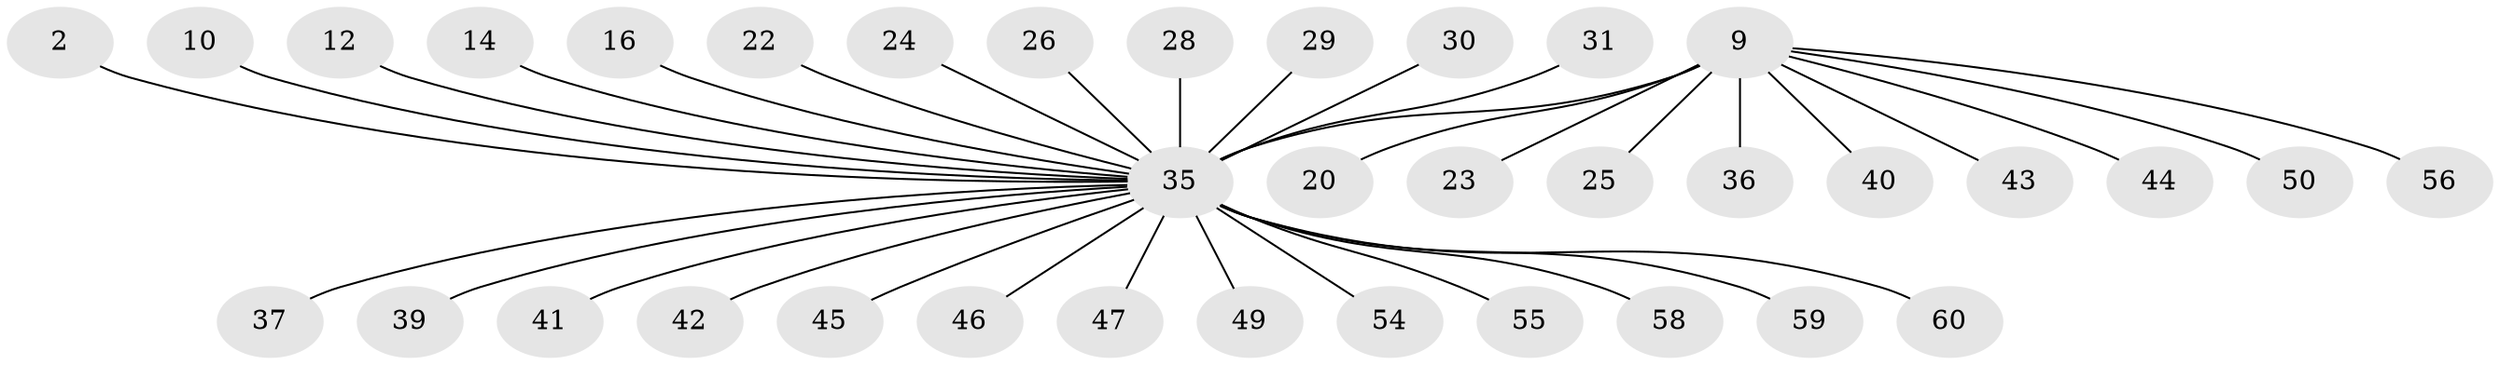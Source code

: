 // original degree distribution, {12: 0.05, 1: 0.6166666666666667, 8: 0.016666666666666666, 6: 0.016666666666666666, 2: 0.2, 7: 0.016666666666666666, 3: 0.06666666666666667, 4: 0.016666666666666666}
// Generated by graph-tools (version 1.1) at 2025/50/03/04/25 21:50:26]
// undirected, 36 vertices, 35 edges
graph export_dot {
graph [start="1"]
  node [color=gray90,style=filled];
  2;
  9 [super="+3"];
  10;
  12 [super="+8"];
  14;
  16;
  20;
  22;
  23;
  24 [super="+18"];
  25;
  26 [super="+19"];
  28;
  29;
  30;
  31;
  35 [super="+7+17+33"];
  36;
  37 [super="+34"];
  39;
  40 [super="+38"];
  41;
  42;
  43;
  44;
  45;
  46;
  47;
  49;
  50;
  54;
  55 [super="+52"];
  56 [super="+32+53"];
  58 [super="+48+51"];
  59 [super="+57"];
  60;
  2 -- 35;
  9 -- 25;
  9 -- 36;
  9 -- 44;
  9 -- 50;
  9 -- 40 [weight=2];
  9 -- 43;
  9 -- 20;
  9 -- 23;
  9 -- 56;
  9 -- 35 [weight=7];
  10 -- 35;
  12 -- 35;
  14 -- 35;
  16 -- 35;
  22 -- 35;
  24 -- 35;
  26 -- 35;
  28 -- 35;
  29 -- 35;
  30 -- 35;
  31 -- 35;
  35 -- 37;
  35 -- 41;
  35 -- 46;
  35 -- 55 [weight=2];
  35 -- 54;
  35 -- 58;
  35 -- 39;
  35 -- 42;
  35 -- 45;
  35 -- 47;
  35 -- 49;
  35 -- 59;
  35 -- 60;
}
